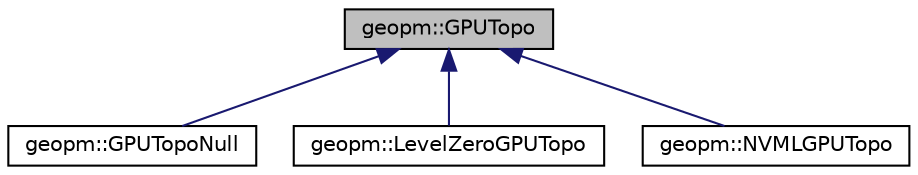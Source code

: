 digraph "geopm::GPUTopo"
{
 // LATEX_PDF_SIZE
  edge [fontname="Helvetica",fontsize="10",labelfontname="Helvetica",labelfontsize="10"];
  node [fontname="Helvetica",fontsize="10",shape=record];
  Node1 [label="geopm::GPUTopo",height=0.2,width=0.4,color="black", fillcolor="grey75", style="filled", fontcolor="black",tooltip=" "];
  Node1 -> Node2 [dir="back",color="midnightblue",fontsize="10",style="solid",fontname="Helvetica"];
  Node2 [label="geopm::GPUTopoNull",height=0.2,width=0.4,color="black", fillcolor="white", style="filled",URL="$classgeopm_1_1_g_p_u_topo_null.html",tooltip=" "];
  Node1 -> Node3 [dir="back",color="midnightblue",fontsize="10",style="solid",fontname="Helvetica"];
  Node3 [label="geopm::LevelZeroGPUTopo",height=0.2,width=0.4,color="black", fillcolor="white", style="filled",URL="$classgeopm_1_1_level_zero_g_p_u_topo.html",tooltip=" "];
  Node1 -> Node4 [dir="back",color="midnightblue",fontsize="10",style="solid",fontname="Helvetica"];
  Node4 [label="geopm::NVMLGPUTopo",height=0.2,width=0.4,color="black", fillcolor="white", style="filled",URL="$classgeopm_1_1_n_v_m_l_g_p_u_topo.html",tooltip=" "];
}
